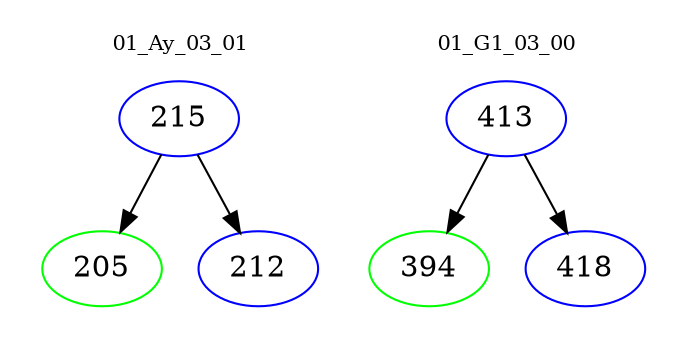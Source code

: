 digraph{
subgraph cluster_0 {
color = white
label = "01_Ay_03_01";
fontsize=10;
T0_215 [label="215", color="blue"]
T0_215 -> T0_205 [color="black"]
T0_205 [label="205", color="green"]
T0_215 -> T0_212 [color="black"]
T0_212 [label="212", color="blue"]
}
subgraph cluster_1 {
color = white
label = "01_G1_03_00";
fontsize=10;
T1_413 [label="413", color="blue"]
T1_413 -> T1_394 [color="black"]
T1_394 [label="394", color="green"]
T1_413 -> T1_418 [color="black"]
T1_418 [label="418", color="blue"]
}
}

